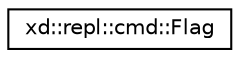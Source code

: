 digraph "Graphical Class Hierarchy"
{
  edge [fontname="Helvetica",fontsize="10",labelfontname="Helvetica",labelfontsize="10"];
  node [fontname="Helvetica",fontsize="10",shape=record];
  rankdir="LR";
  Node0 [label="xd::repl::cmd::Flag",height=0.2,width=0.4,color="black", fillcolor="white", style="filled",URL="$classxd_1_1repl_1_1cmd_1_1_flag.html"];
}
